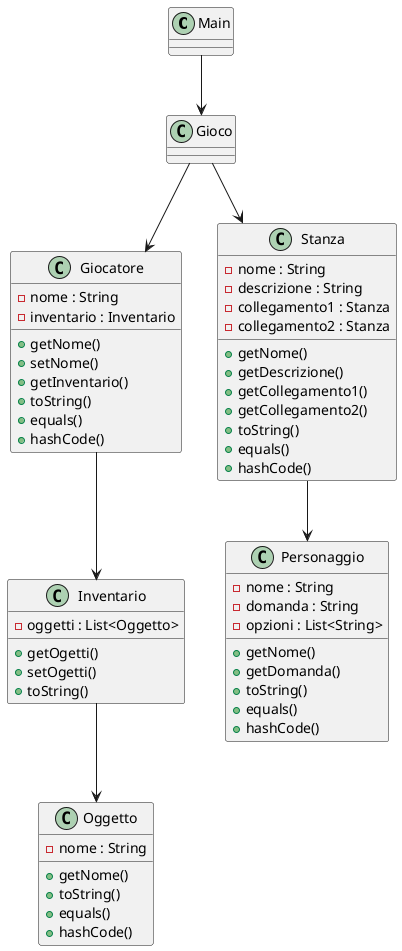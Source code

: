 @startuml

class Main

class Gioco

class Giocatore {
    - nome : String
    - inventario : Inventario
    + getNome()
    + setNome()
    + getInventario()
    + toString()
    + equals()
    + hashCode()
}

class Inventario {
    - oggetti : List<Oggetto>
    + getOgetti()
    + setOgetti()
    + toString()
}

class Oggetto {
    - nome : String
    + getNome()
    + toString()
    + equals()
    + hashCode()
}

class Personaggio {
    - nome : String
    - domanda : String
    - opzioni : List<String>
    + getNome()
    + getDomanda()
    + toString()
    + equals()
    + hashCode()
}

class Stanza {
    - nome : String
    - descrizione : String
    - collegamento1 : Stanza
    - collegamento2 : Stanza
    + getNome()
    + getDescrizione()
    + getCollegamento1()
    + getCollegamento2()
    + toString()
    + equals()
    + hashCode()
}


Giocatore --> Inventario
Inventario --> Oggetto
Stanza --> Personaggio
Gioco --> Giocatore
Gioco --> Stanza
Main --> Gioco

@enduml